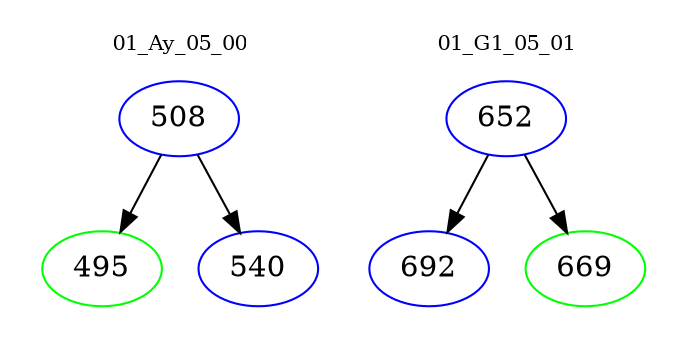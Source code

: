 digraph{
subgraph cluster_0 {
color = white
label = "01_Ay_05_00";
fontsize=10;
T0_508 [label="508", color="blue"]
T0_508 -> T0_495 [color="black"]
T0_495 [label="495", color="green"]
T0_508 -> T0_540 [color="black"]
T0_540 [label="540", color="blue"]
}
subgraph cluster_1 {
color = white
label = "01_G1_05_01";
fontsize=10;
T1_652 [label="652", color="blue"]
T1_652 -> T1_692 [color="black"]
T1_692 [label="692", color="blue"]
T1_652 -> T1_669 [color="black"]
T1_669 [label="669", color="green"]
}
}
